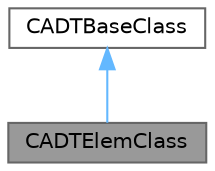 digraph "CADTElemClass"
{
 // LATEX_PDF_SIZE
  bgcolor="transparent";
  edge [fontname=Helvetica,fontsize=10,labelfontname=Helvetica,labelfontsize=10];
  node [fontname=Helvetica,fontsize=10,shape=box,height=0.2,width=0.4];
  Node1 [id="Node000001",label="CADTElemClass",height=0.2,width=0.4,color="gray40", fillcolor="grey60", style="filled", fontcolor="black",tooltip="Class for storing an ADT of (linear) elements in an arbitrary number of dimensions."];
  Node2 -> Node1 [id="edge1_Node000001_Node000002",dir="back",color="steelblue1",style="solid",tooltip=" "];
  Node2 [id="Node000002",label="CADTBaseClass",height=0.2,width=0.4,color="gray40", fillcolor="white", style="filled",URL="$classCADTBaseClass.html",tooltip="Base class for storing an ADT in an arbitrary number of dimensions."];
}

